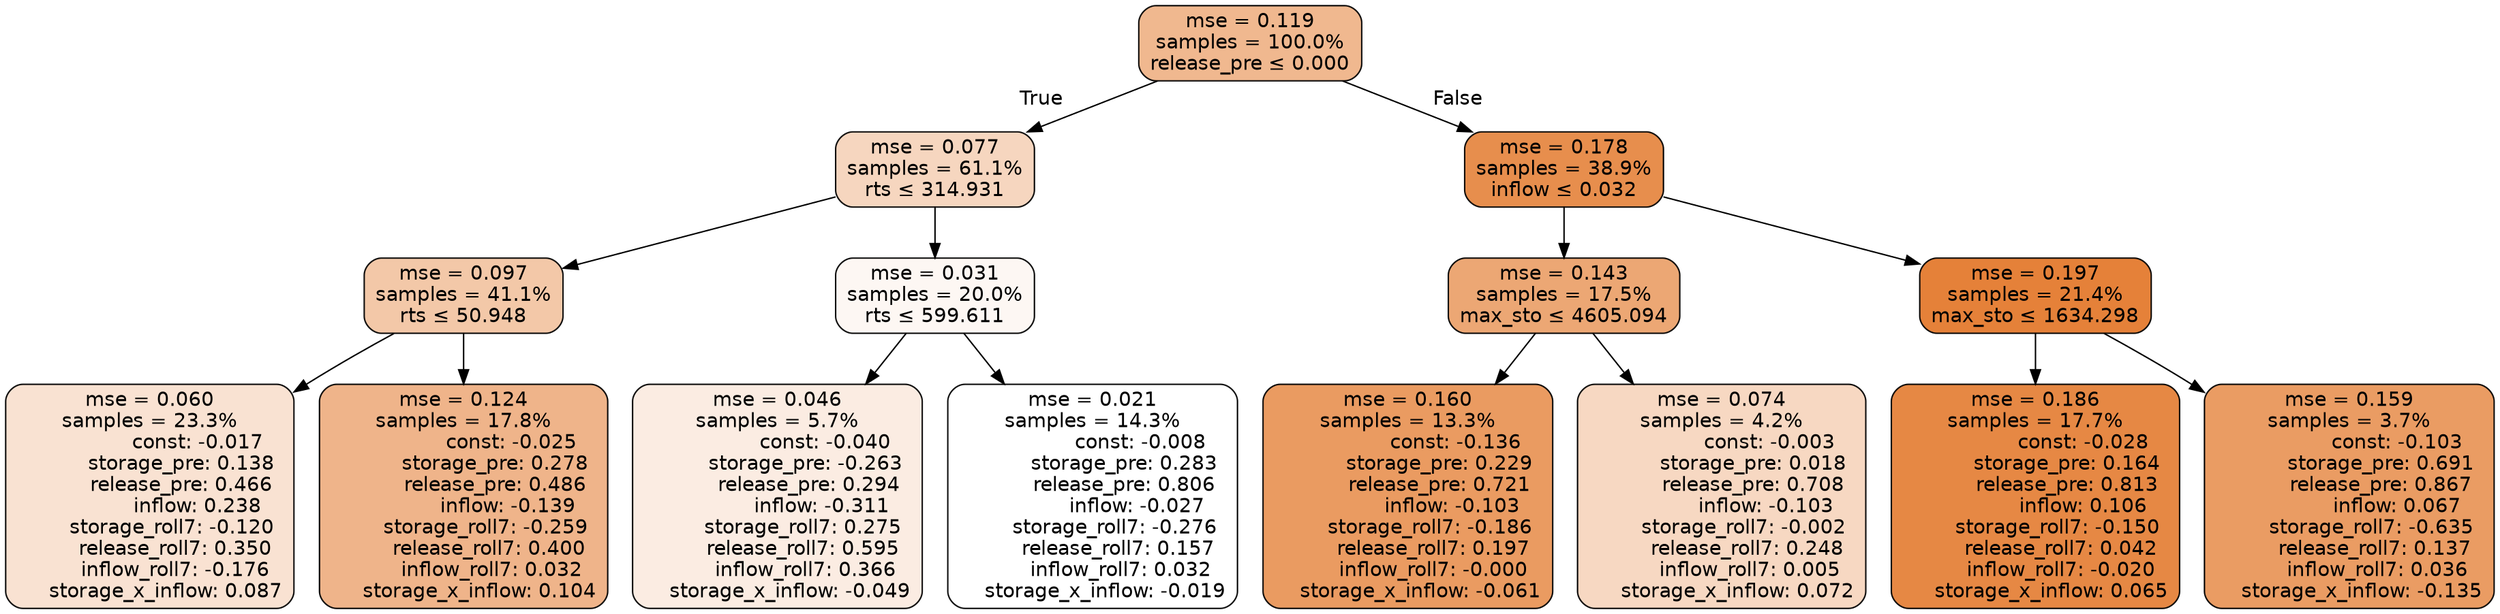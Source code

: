 digraph tree {
bgcolor="transparent"
node [shape=rectangle, style="filled, rounded", color="black", fontname=helvetica] ;
edge [fontname=helvetica] ;
	"0" [label="mse = 0.119
samples = 100.0%
release_pre &le; 0.000", fillcolor="#f0b88f"]
	"1" [label="mse = 0.077
samples = 61.1%
rts &le; 314.931", fillcolor="#f6d6bf"]
	"2" [label="mse = 0.097
samples = 41.1%
rts &le; 50.948", fillcolor="#f3c8a8"]
	"3" [label="mse = 0.060
samples = 23.3%
               const: -0.017
          storage_pre: 0.138
          release_pre: 0.466
               inflow: 0.238
       storage_roll7: -0.120
        release_roll7: 0.350
        inflow_roll7: -0.176
     storage_x_inflow: 0.087", fillcolor="#f9e2d2"]
	"4" [label="mse = 0.124
samples = 17.8%
               const: -0.025
          storage_pre: 0.278
          release_pre: 0.486
              inflow: -0.139
       storage_roll7: -0.259
        release_roll7: 0.400
         inflow_roll7: 0.032
     storage_x_inflow: 0.104", fillcolor="#efb48a"]
	"5" [label="mse = 0.031
samples = 20.0%
rts &le; 599.611", fillcolor="#fdf7f3"]
	"6" [label="mse = 0.046
samples = 5.7%
               const: -0.040
         storage_pre: -0.263
          release_pre: 0.294
              inflow: -0.311
        storage_roll7: 0.275
        release_roll7: 0.595
         inflow_roll7: 0.366
    storage_x_inflow: -0.049", fillcolor="#fbece2"]
	"7" [label="mse = 0.021
samples = 14.3%
               const: -0.008
          storage_pre: 0.283
          release_pre: 0.806
              inflow: -0.027
       storage_roll7: -0.276
        release_roll7: 0.157
         inflow_roll7: 0.032
    storage_x_inflow: -0.019", fillcolor="#ffffff"]
	"8" [label="mse = 0.178
samples = 38.9%
inflow &le; 0.032", fillcolor="#e78e4d"]
	"9" [label="mse = 0.143
samples = 17.5%
max_sto &le; 4605.094", fillcolor="#eca774"]
	"10" [label="mse = 0.160
samples = 13.3%
               const: -0.136
          storage_pre: 0.229
          release_pre: 0.721
              inflow: -0.103
       storage_roll7: -0.186
        release_roll7: 0.197
        inflow_roll7: -0.000
    storage_x_inflow: -0.061", fillcolor="#ea9b61"]
	"11" [label="mse = 0.074
samples = 4.2%
               const: -0.003
          storage_pre: 0.018
          release_pre: 0.708
              inflow: -0.103
       storage_roll7: -0.002
        release_roll7: 0.248
         inflow_roll7: 0.005
     storage_x_inflow: 0.072", fillcolor="#f7d8c2"]
	"12" [label="mse = 0.197
samples = 21.4%
max_sto &le; 1634.298", fillcolor="#e58139"]
	"13" [label="mse = 0.186
samples = 17.7%
               const: -0.028
          storage_pre: 0.164
          release_pre: 0.813
               inflow: 0.106
       storage_roll7: -0.150
        release_roll7: 0.042
        inflow_roll7: -0.020
     storage_x_inflow: 0.065", fillcolor="#e68844"]
	"14" [label="mse = 0.159
samples = 3.7%
               const: -0.103
          storage_pre: 0.691
          release_pre: 0.867
               inflow: 0.067
       storage_roll7: -0.635
        release_roll7: 0.137
         inflow_roll7: 0.036
    storage_x_inflow: -0.135", fillcolor="#ea9c63"]

	"0" -> "1" [labeldistance=2.5, labelangle=45, headlabel="True"]
	"1" -> "2"
	"2" -> "3"
	"2" -> "4"
	"1" -> "5"
	"5" -> "6"
	"5" -> "7"
	"0" -> "8" [labeldistance=2.5, labelangle=-45, headlabel="False"]
	"8" -> "9"
	"9" -> "10"
	"9" -> "11"
	"8" -> "12"
	"12" -> "13"
	"12" -> "14"
}